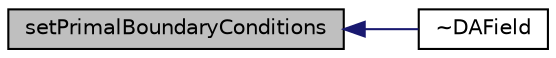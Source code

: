 digraph "setPrimalBoundaryConditions"
{
  bgcolor="transparent";
  edge [fontname="Helvetica",fontsize="10",labelfontname="Helvetica",labelfontsize="10"];
  node [fontname="Helvetica",fontsize="10",shape=record];
  rankdir="LR";
  Node106 [label="setPrimalBoundaryConditions",height=0.2,width=0.4,color="black", fillcolor="grey75", style="filled", fontcolor="black"];
  Node106 -> Node107 [dir="back",color="midnightblue",fontsize="10",style="solid",fontname="Helvetica"];
  Node107 [label="~DAField",height=0.2,width=0.4,color="black",URL="$classFoam_1_1DAField.html#abec07ea34bf947452d61d12f02d3c354",tooltip="Destructor. "];
}
